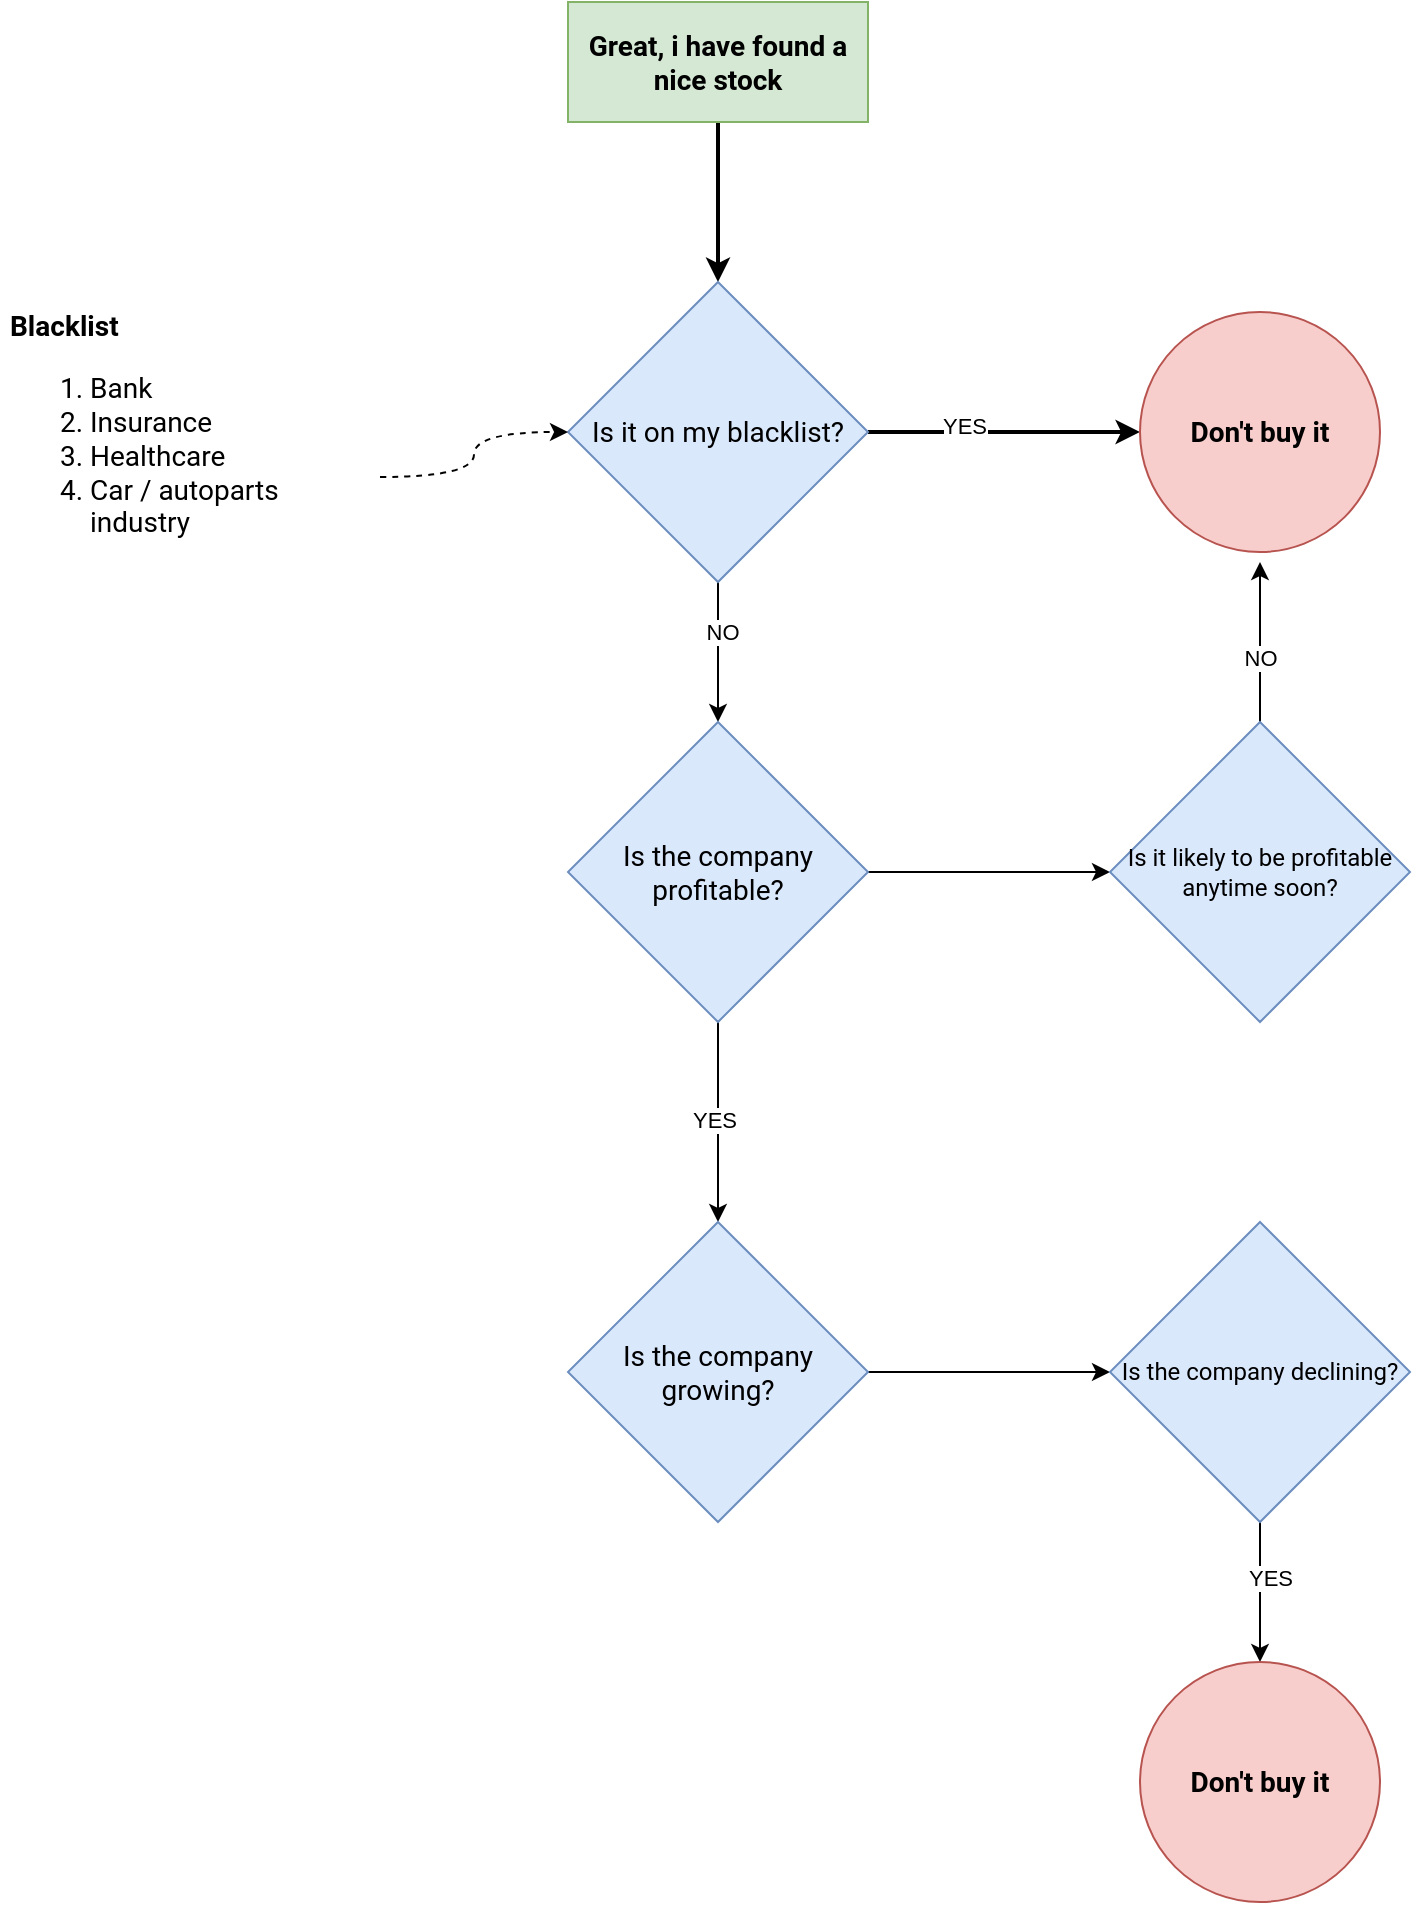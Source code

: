 <mxfile version="22.1.7" type="github">
  <diagram name="Strona-1" id="mM8XAsBqv4x4Bivd-nLs">
    <mxGraphModel dx="1434" dy="746" grid="1" gridSize="10" guides="1" tooltips="1" connect="1" arrows="1" fold="1" page="1" pageScale="1" pageWidth="827" pageHeight="1169" math="0" shadow="0">
      <root>
        <mxCell id="0" />
        <mxCell id="1" parent="0" />
        <mxCell id="VzqkJZjQLEDMQbsC97g3-3" style="edgeStyle=orthogonalEdgeStyle;rounded=0;orthogonalLoop=1;jettySize=auto;html=1;fontFamily=Roboto;fontSource=https%3A%2F%2Ffonts.googleapis.com%2Fcss%3Ffamily%3DRoboto;fontStyle=0;fontSize=16;strokeWidth=2;" edge="1" parent="1" source="VzqkJZjQLEDMQbsC97g3-1" target="VzqkJZjQLEDMQbsC97g3-2">
          <mxGeometry relative="1" as="geometry" />
        </mxCell>
        <mxCell id="VzqkJZjQLEDMQbsC97g3-1" value="Great, i have found a nice stock" style="rounded=0;whiteSpace=wrap;html=1;fillColor=#d5e8d4;strokeColor=#82b366;fontFamily=Roboto;fontSource=https%3A%2F%2Ffonts.googleapis.com%2Fcss%3Ffamily%3DRoboto;fontStyle=1;fontSize=14;" vertex="1" parent="1">
          <mxGeometry x="354" y="60" width="150" height="60" as="geometry" />
        </mxCell>
        <mxCell id="VzqkJZjQLEDMQbsC97g3-11" style="edgeStyle=orthogonalEdgeStyle;rounded=0;orthogonalLoop=1;jettySize=auto;html=1;fontFamily=Roboto;fontSource=https%3A%2F%2Ffonts.googleapis.com%2Fcss%3Ffamily%3DRoboto;fontStyle=0;fontSize=16;strokeWidth=2;" edge="1" parent="1" source="VzqkJZjQLEDMQbsC97g3-2" target="VzqkJZjQLEDMQbsC97g3-10">
          <mxGeometry relative="1" as="geometry" />
        </mxCell>
        <mxCell id="VzqkJZjQLEDMQbsC97g3-14" value="YES" style="edgeLabel;html=1;align=center;verticalAlign=middle;resizable=0;points=[];" vertex="1" connectable="0" parent="VzqkJZjQLEDMQbsC97g3-11">
          <mxGeometry x="-0.294" y="3" relative="1" as="geometry">
            <mxPoint as="offset" />
          </mxGeometry>
        </mxCell>
        <mxCell id="VzqkJZjQLEDMQbsC97g3-13" style="edgeStyle=orthogonalEdgeStyle;rounded=0;orthogonalLoop=1;jettySize=auto;html=1;entryX=0.5;entryY=0;entryDx=0;entryDy=0;" edge="1" parent="1" source="VzqkJZjQLEDMQbsC97g3-2" target="VzqkJZjQLEDMQbsC97g3-12">
          <mxGeometry relative="1" as="geometry" />
        </mxCell>
        <mxCell id="VzqkJZjQLEDMQbsC97g3-15" value="NO" style="edgeLabel;html=1;align=center;verticalAlign=middle;resizable=0;points=[];" vertex="1" connectable="0" parent="VzqkJZjQLEDMQbsC97g3-13">
          <mxGeometry x="-0.286" y="2" relative="1" as="geometry">
            <mxPoint as="offset" />
          </mxGeometry>
        </mxCell>
        <mxCell id="VzqkJZjQLEDMQbsC97g3-2" value="Is it on my blacklist?" style="rhombus;whiteSpace=wrap;html=1;fillColor=#dae8fc;strokeColor=#6c8ebf;fontFamily=Roboto;fontSource=https%3A%2F%2Ffonts.googleapis.com%2Fcss%3Ffamily%3DRoboto;fontStyle=0;fontSize=14;" vertex="1" parent="1">
          <mxGeometry x="354" y="200" width="150" height="150" as="geometry" />
        </mxCell>
        <mxCell id="VzqkJZjQLEDMQbsC97g3-6" style="edgeStyle=orthogonalEdgeStyle;rounded=0;orthogonalLoop=1;jettySize=auto;html=1;strokeColor=none;fontFamily=Roboto;fontSource=https%3A%2F%2Ffonts.googleapis.com%2Fcss%3Ffamily%3DRoboto;fontStyle=0;fontSize=16;strokeWidth=2;" edge="1" parent="1" source="VzqkJZjQLEDMQbsC97g3-5" target="VzqkJZjQLEDMQbsC97g3-2">
          <mxGeometry relative="1" as="geometry" />
        </mxCell>
        <mxCell id="VzqkJZjQLEDMQbsC97g3-7" style="edgeStyle=orthogonalEdgeStyle;orthogonalLoop=1;jettySize=auto;html=1;curved=1;strokeColor=default;dashed=1;fontFamily=Roboto;fontSource=https%3A%2F%2Ffonts.googleapis.com%2Fcss%3Ffamily%3DRoboto;fontStyle=0;fontSize=14;" edge="1" parent="1" source="VzqkJZjQLEDMQbsC97g3-5" target="VzqkJZjQLEDMQbsC97g3-2">
          <mxGeometry relative="1" as="geometry" />
        </mxCell>
        <mxCell id="VzqkJZjQLEDMQbsC97g3-5" value="&lt;h1 style=&quot;font-size: 14px;&quot;&gt;Blacklist&lt;/h1&gt;&lt;div style=&quot;font-size: 14px;&quot;&gt;&lt;ol style=&quot;border-color: var(--border-color); font-size: 14px;&quot;&gt;&lt;li style=&quot;border-color: var(--border-color); font-size: 14px;&quot;&gt;Bank&lt;/li&gt;&lt;li style=&quot;border-color: var(--border-color); font-size: 14px;&quot;&gt;Insurance&lt;/li&gt;&lt;li style=&quot;border-color: var(--border-color); font-size: 14px;&quot;&gt;Healthcare&lt;/li&gt;&lt;li style=&quot;border-color: var(--border-color); font-size: 14px;&quot;&gt;Car / autoparts industry&lt;/li&gt;&lt;/ol&gt;&lt;/div&gt;" style="text;html=1;strokeColor=none;fillColor=none;spacing=5;spacingTop=-20;whiteSpace=wrap;overflow=hidden;rounded=0;fontFamily=Roboto;fontSource=https%3A%2F%2Ffonts.googleapis.com%2Fcss%3Ffamily%3DRoboto;fontStyle=0;fontSize=14;" vertex="1" parent="1">
          <mxGeometry x="70" y="215" width="190" height="165" as="geometry" />
        </mxCell>
        <mxCell id="VzqkJZjQLEDMQbsC97g3-10" value="Don&#39;t buy it" style="ellipse;whiteSpace=wrap;html=1;aspect=fixed;fillColor=#f8cecc;strokeColor=#b85450;fontFamily=Roboto;fontSource=https%3A%2F%2Ffonts.googleapis.com%2Fcss%3Ffamily%3DRoboto;fontStyle=1;fontSize=14;" vertex="1" parent="1">
          <mxGeometry x="640" y="215" width="120" height="120" as="geometry" />
        </mxCell>
        <mxCell id="VzqkJZjQLEDMQbsC97g3-17" style="edgeStyle=orthogonalEdgeStyle;rounded=0;orthogonalLoop=1;jettySize=auto;html=1;" edge="1" parent="1" source="VzqkJZjQLEDMQbsC97g3-12" target="VzqkJZjQLEDMQbsC97g3-16">
          <mxGeometry relative="1" as="geometry" />
        </mxCell>
        <mxCell id="VzqkJZjQLEDMQbsC97g3-21" style="edgeStyle=orthogonalEdgeStyle;rounded=0;orthogonalLoop=1;jettySize=auto;html=1;" edge="1" parent="1" source="VzqkJZjQLEDMQbsC97g3-12" target="VzqkJZjQLEDMQbsC97g3-20">
          <mxGeometry relative="1" as="geometry" />
        </mxCell>
        <mxCell id="VzqkJZjQLEDMQbsC97g3-22" value="YES" style="edgeLabel;html=1;align=center;verticalAlign=middle;resizable=0;points=[];" vertex="1" connectable="0" parent="VzqkJZjQLEDMQbsC97g3-21">
          <mxGeometry x="-0.02" y="-2" relative="1" as="geometry">
            <mxPoint as="offset" />
          </mxGeometry>
        </mxCell>
        <mxCell id="VzqkJZjQLEDMQbsC97g3-12" value="Is the company profitable?" style="rhombus;whiteSpace=wrap;html=1;fillColor=#dae8fc;strokeColor=#6c8ebf;fontFamily=Roboto;fontSource=https%3A%2F%2Ffonts.googleapis.com%2Fcss%3Ffamily%3DRoboto;fontStyle=0;fontSize=14;" vertex="1" parent="1">
          <mxGeometry x="354" y="420" width="150" height="150" as="geometry" />
        </mxCell>
        <mxCell id="VzqkJZjQLEDMQbsC97g3-18" style="edgeStyle=orthogonalEdgeStyle;rounded=0;orthogonalLoop=1;jettySize=auto;html=1;" edge="1" parent="1" source="VzqkJZjQLEDMQbsC97g3-16">
          <mxGeometry relative="1" as="geometry">
            <mxPoint x="700" y="340" as="targetPoint" />
          </mxGeometry>
        </mxCell>
        <mxCell id="VzqkJZjQLEDMQbsC97g3-19" value="NO" style="edgeLabel;html=1;align=center;verticalAlign=middle;resizable=0;points=[];" vertex="1" connectable="0" parent="VzqkJZjQLEDMQbsC97g3-18">
          <mxGeometry x="-0.205" relative="1" as="geometry">
            <mxPoint as="offset" />
          </mxGeometry>
        </mxCell>
        <mxCell id="VzqkJZjQLEDMQbsC97g3-16" value="Is it likely to be profitable anytime soon?" style="rhombus;whiteSpace=wrap;html=1;fillColor=#dae8fc;strokeColor=#6c8ebf;fontFamily=Roboto;fontSource=https%3A%2F%2Ffonts.googleapis.com%2Fcss%3Ffamily%3DRoboto;fontStyle=0;fontSize=12;" vertex="1" parent="1">
          <mxGeometry x="625" y="420" width="150" height="150" as="geometry" />
        </mxCell>
        <mxCell id="VzqkJZjQLEDMQbsC97g3-27" style="edgeStyle=orthogonalEdgeStyle;rounded=0;orthogonalLoop=1;jettySize=auto;html=1;" edge="1" parent="1" source="VzqkJZjQLEDMQbsC97g3-20" target="VzqkJZjQLEDMQbsC97g3-26">
          <mxGeometry relative="1" as="geometry" />
        </mxCell>
        <mxCell id="VzqkJZjQLEDMQbsC97g3-20" value="Is the company growing?" style="rhombus;whiteSpace=wrap;html=1;fillColor=#dae8fc;strokeColor=#6c8ebf;fontFamily=Roboto;fontSource=https%3A%2F%2Ffonts.googleapis.com%2Fcss%3Ffamily%3DRoboto;fontStyle=0;fontSize=14;" vertex="1" parent="1">
          <mxGeometry x="354" y="670" width="150" height="150" as="geometry" />
        </mxCell>
        <mxCell id="VzqkJZjQLEDMQbsC97g3-29" style="edgeStyle=orthogonalEdgeStyle;rounded=0;orthogonalLoop=1;jettySize=auto;html=1;" edge="1" parent="1" source="VzqkJZjQLEDMQbsC97g3-26" target="VzqkJZjQLEDMQbsC97g3-28">
          <mxGeometry relative="1" as="geometry" />
        </mxCell>
        <mxCell id="VzqkJZjQLEDMQbsC97g3-30" value="YES" style="edgeLabel;html=1;align=center;verticalAlign=middle;resizable=0;points=[];" vertex="1" connectable="0" parent="VzqkJZjQLEDMQbsC97g3-29">
          <mxGeometry x="-0.2" y="5" relative="1" as="geometry">
            <mxPoint as="offset" />
          </mxGeometry>
        </mxCell>
        <mxCell id="VzqkJZjQLEDMQbsC97g3-26" value="Is the company declining?" style="rhombus;whiteSpace=wrap;html=1;fillColor=#dae8fc;strokeColor=#6c8ebf;fontFamily=Roboto;fontSource=https%3A%2F%2Ffonts.googleapis.com%2Fcss%3Ffamily%3DRoboto;fontStyle=0;fontSize=12;" vertex="1" parent="1">
          <mxGeometry x="625" y="670" width="150" height="150" as="geometry" />
        </mxCell>
        <mxCell id="VzqkJZjQLEDMQbsC97g3-28" value="Don&#39;t buy it" style="ellipse;whiteSpace=wrap;html=1;aspect=fixed;fillColor=#f8cecc;strokeColor=#b85450;fontFamily=Roboto;fontSource=https%3A%2F%2Ffonts.googleapis.com%2Fcss%3Ffamily%3DRoboto;fontStyle=1;fontSize=14;" vertex="1" parent="1">
          <mxGeometry x="640" y="890" width="120" height="120" as="geometry" />
        </mxCell>
      </root>
    </mxGraphModel>
  </diagram>
</mxfile>
